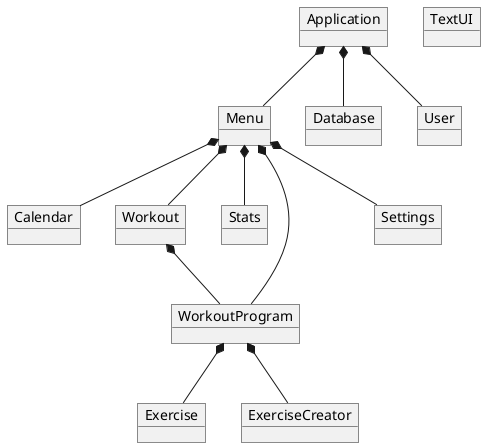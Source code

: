 @startuml
object Application
object Menu
object Database
object Calendar
object Workout
object Stats
object User
object WorkoutProgram
object Exercise
object ExerciseCreator
object Settings
object TextUI

Application *-- Database
Application *-- Menu
Application *-- User

Menu *-- WorkoutProgram
Menu *-- Settings
Menu *-- Calendar
Menu *-- Workout
Menu *-- Stats

Workout *-- WorkoutProgram

WorkoutProgram *-- Exercise
WorkoutProgram *-- ExerciseCreator

@enduml